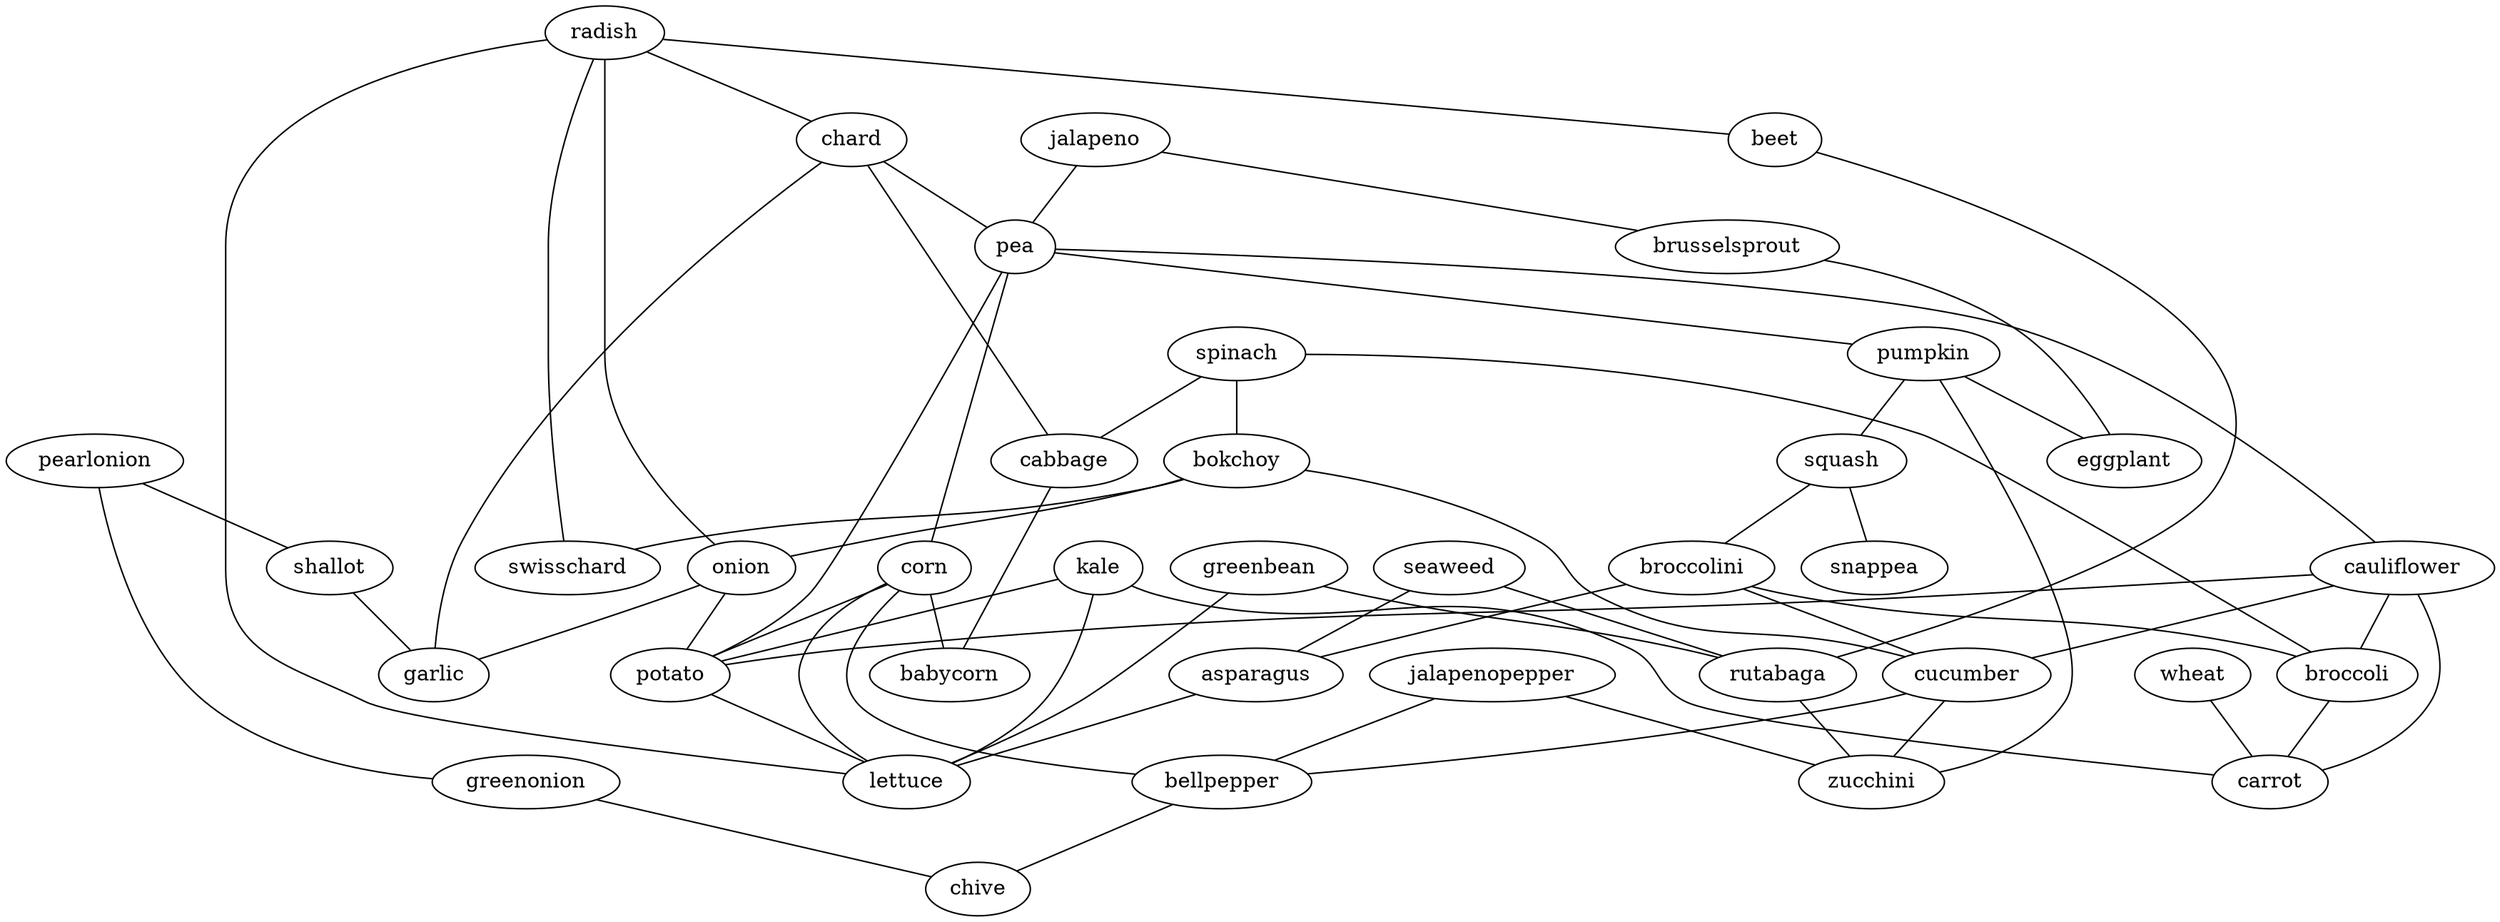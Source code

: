 strict graph G {
pearlonion;
kale;
radish;
seaweed;
jalapeno;
spinach;
greenbean;
chard;
beet;
bokchoy;
pea;
pumpkin;
swisschard;
wheat;
cauliflower;
shallot;
corn;
squash;
broccolini;
jalapenopepper;
brusselsprout;
cucumber;
cabbage;
broccoli;
rutabaga;
babycorn;
bellpepper;
onion;
potato;
asparagus;
greenonion;
carrot;
snappea;
eggplant;
chive;
garlic;
lettuce;
zucchini;
pearlonion -- shallot  [weight=1];
pearlonion -- greenonion  [weight=1];
kale -- lettuce  [weight=1];
kale -- carrot  [weight=1];
kale -- potato  [weight=1];
radish -- swisschard  [weight=1];
radish -- onion  [weight=1];
radish -- lettuce  [weight=1];
radish -- beet  [weight=1];
radish -- chard  [weight=1];
seaweed -- asparagus  [weight=1];
seaweed -- rutabaga  [weight=1];
jalapeno -- brusselsprout  [weight=1];
jalapeno -- pea  [weight=1];
spinach -- cabbage  [weight=1];
spinach -- bokchoy  [weight=1];
spinach -- broccoli  [weight=1];
greenbean -- lettuce  [weight=1];
greenbean -- rutabaga  [weight=1];
chard -- cabbage  [weight=1];
chard -- garlic  [weight=1];
chard -- pea  [weight=1];
beet -- rutabaga  [weight=1];
bokchoy -- swisschard  [weight=1];
bokchoy -- onion  [weight=1];
bokchoy -- cucumber  [weight=1];
pea -- cauliflower  [weight=1];
pea -- potato  [weight=1];
pea -- corn  [weight=1];
pea -- pumpkin  [weight=1];
pumpkin -- squash  [weight=1];
pumpkin -- eggplant  [weight=1];
pumpkin -- zucchini  [weight=1];
wheat -- carrot  [weight=1];
cauliflower -- potato  [weight=1];
cauliflower -- broccoli  [weight=1];
cauliflower -- carrot  [weight=1];
cauliflower -- cucumber  [weight=1];
shallot -- garlic  [weight=1];
corn -- babycorn  [weight=1];
corn -- bellpepper  [weight=1];
corn -- potato  [weight=1];
corn -- lettuce  [weight=1];
squash -- broccolini  [weight=1];
squash -- snappea  [weight=1];
broccolini -- asparagus  [weight=1];
broccolini -- cucumber  [weight=1];
broccolini -- broccoli  [weight=1];
jalapenopepper -- bellpepper  [weight=1];
jalapenopepper -- zucchini  [weight=1];
brusselsprout -- eggplant  [weight=1];
cucumber -- bellpepper  [weight=1];
cucumber -- zucchini  [weight=1];
cabbage -- babycorn  [weight=1];
broccoli -- carrot  [weight=1];
rutabaga -- zucchini  [weight=1];
bellpepper -- chive  [weight=1];
onion -- garlic  [weight=1];
onion -- potato  [weight=1];
potato -- lettuce  [weight=1];
asparagus -- lettuce  [weight=1];
greenonion -- chive  [weight=1];
}
